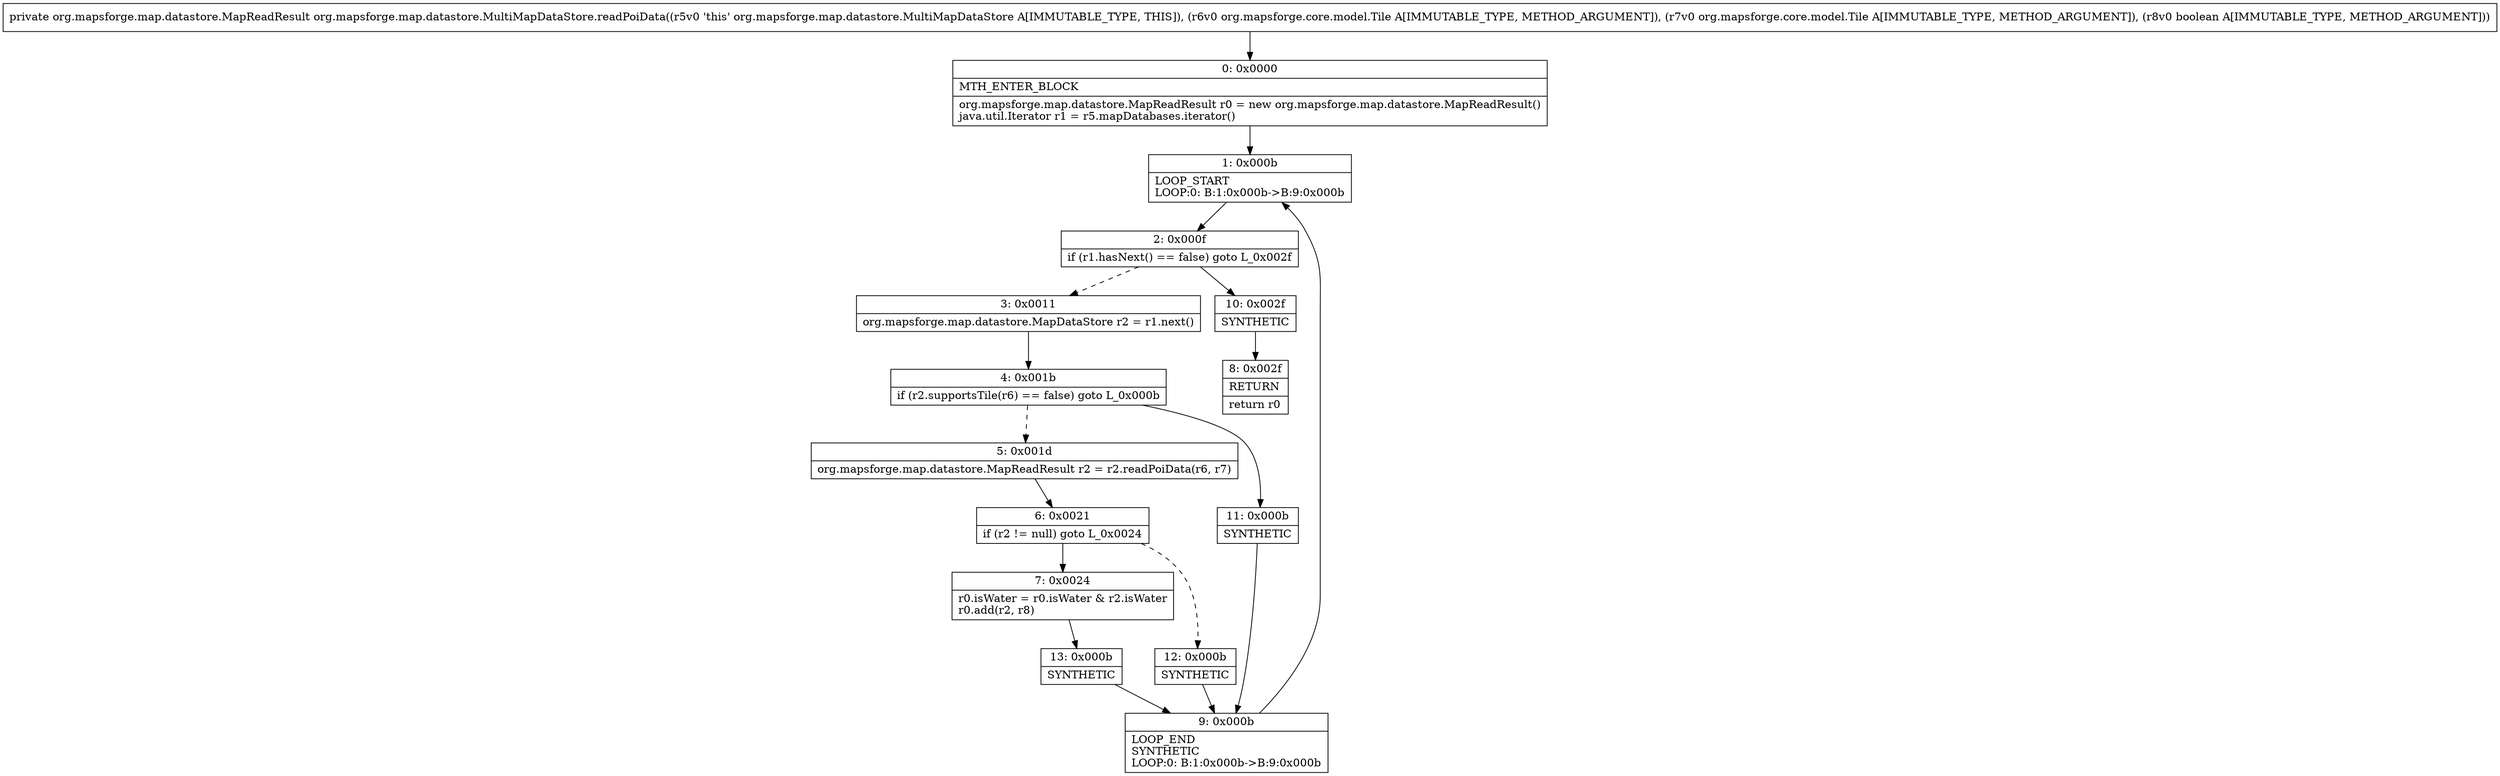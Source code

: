 digraph "CFG fororg.mapsforge.map.datastore.MultiMapDataStore.readPoiData(Lorg\/mapsforge\/core\/model\/Tile;Lorg\/mapsforge\/core\/model\/Tile;Z)Lorg\/mapsforge\/map\/datastore\/MapReadResult;" {
Node_0 [shape=record,label="{0\:\ 0x0000|MTH_ENTER_BLOCK\l|org.mapsforge.map.datastore.MapReadResult r0 = new org.mapsforge.map.datastore.MapReadResult()\ljava.util.Iterator r1 = r5.mapDatabases.iterator()\l}"];
Node_1 [shape=record,label="{1\:\ 0x000b|LOOP_START\lLOOP:0: B:1:0x000b\-\>B:9:0x000b\l}"];
Node_2 [shape=record,label="{2\:\ 0x000f|if (r1.hasNext() == false) goto L_0x002f\l}"];
Node_3 [shape=record,label="{3\:\ 0x0011|org.mapsforge.map.datastore.MapDataStore r2 = r1.next()\l}"];
Node_4 [shape=record,label="{4\:\ 0x001b|if (r2.supportsTile(r6) == false) goto L_0x000b\l}"];
Node_5 [shape=record,label="{5\:\ 0x001d|org.mapsforge.map.datastore.MapReadResult r2 = r2.readPoiData(r6, r7)\l}"];
Node_6 [shape=record,label="{6\:\ 0x0021|if (r2 != null) goto L_0x0024\l}"];
Node_7 [shape=record,label="{7\:\ 0x0024|r0.isWater = r0.isWater & r2.isWater\lr0.add(r2, r8)\l}"];
Node_8 [shape=record,label="{8\:\ 0x002f|RETURN\l|return r0\l}"];
Node_9 [shape=record,label="{9\:\ 0x000b|LOOP_END\lSYNTHETIC\lLOOP:0: B:1:0x000b\-\>B:9:0x000b\l}"];
Node_10 [shape=record,label="{10\:\ 0x002f|SYNTHETIC\l}"];
Node_11 [shape=record,label="{11\:\ 0x000b|SYNTHETIC\l}"];
Node_12 [shape=record,label="{12\:\ 0x000b|SYNTHETIC\l}"];
Node_13 [shape=record,label="{13\:\ 0x000b|SYNTHETIC\l}"];
MethodNode[shape=record,label="{private org.mapsforge.map.datastore.MapReadResult org.mapsforge.map.datastore.MultiMapDataStore.readPoiData((r5v0 'this' org.mapsforge.map.datastore.MultiMapDataStore A[IMMUTABLE_TYPE, THIS]), (r6v0 org.mapsforge.core.model.Tile A[IMMUTABLE_TYPE, METHOD_ARGUMENT]), (r7v0 org.mapsforge.core.model.Tile A[IMMUTABLE_TYPE, METHOD_ARGUMENT]), (r8v0 boolean A[IMMUTABLE_TYPE, METHOD_ARGUMENT])) }"];
MethodNode -> Node_0;
Node_0 -> Node_1;
Node_1 -> Node_2;
Node_2 -> Node_3[style=dashed];
Node_2 -> Node_10;
Node_3 -> Node_4;
Node_4 -> Node_5[style=dashed];
Node_4 -> Node_11;
Node_5 -> Node_6;
Node_6 -> Node_7;
Node_6 -> Node_12[style=dashed];
Node_7 -> Node_13;
Node_9 -> Node_1;
Node_10 -> Node_8;
Node_11 -> Node_9;
Node_12 -> Node_9;
Node_13 -> Node_9;
}

